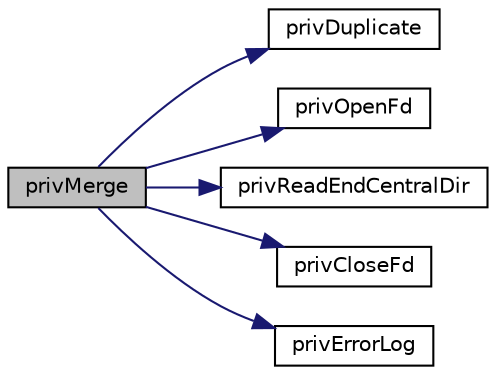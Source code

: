 digraph "privMerge"
{
  edge [fontname="Helvetica",fontsize="10",labelfontname="Helvetica",labelfontsize="10"];
  node [fontname="Helvetica",fontsize="10",shape=record];
  rankdir="LR";
  Node177 [label="privMerge",height=0.2,width=0.4,color="black", fillcolor="grey75", style="filled", fontcolor="black"];
  Node177 -> Node178 [color="midnightblue",fontsize="10",style="solid",fontname="Helvetica"];
  Node178 [label="privDuplicate",height=0.2,width=0.4,color="black", fillcolor="white", style="filled",URL="$class_pcl_zip.html#adb79a54d5c9111906a7e96f628242373"];
  Node177 -> Node179 [color="midnightblue",fontsize="10",style="solid",fontname="Helvetica"];
  Node179 [label="privOpenFd",height=0.2,width=0.4,color="black", fillcolor="white", style="filled",URL="$class_pcl_zip.html#a1c9851530af54963f6b6f7b53074f450"];
  Node177 -> Node180 [color="midnightblue",fontsize="10",style="solid",fontname="Helvetica"];
  Node180 [label="privReadEndCentralDir",height=0.2,width=0.4,color="black", fillcolor="white", style="filled",URL="$class_pcl_zip.html#a909c911c7006522fbd26911b4fc78c38"];
  Node177 -> Node181 [color="midnightblue",fontsize="10",style="solid",fontname="Helvetica"];
  Node181 [label="privCloseFd",height=0.2,width=0.4,color="black", fillcolor="white", style="filled",URL="$class_pcl_zip.html#a683080eec974cf312e0af3bab9f375a7"];
  Node177 -> Node182 [color="midnightblue",fontsize="10",style="solid",fontname="Helvetica"];
  Node182 [label="privErrorLog",height=0.2,width=0.4,color="black", fillcolor="white", style="filled",URL="$class_pcl_zip.html#ae93909de718392884b09bd46fb8f7249"];
}
